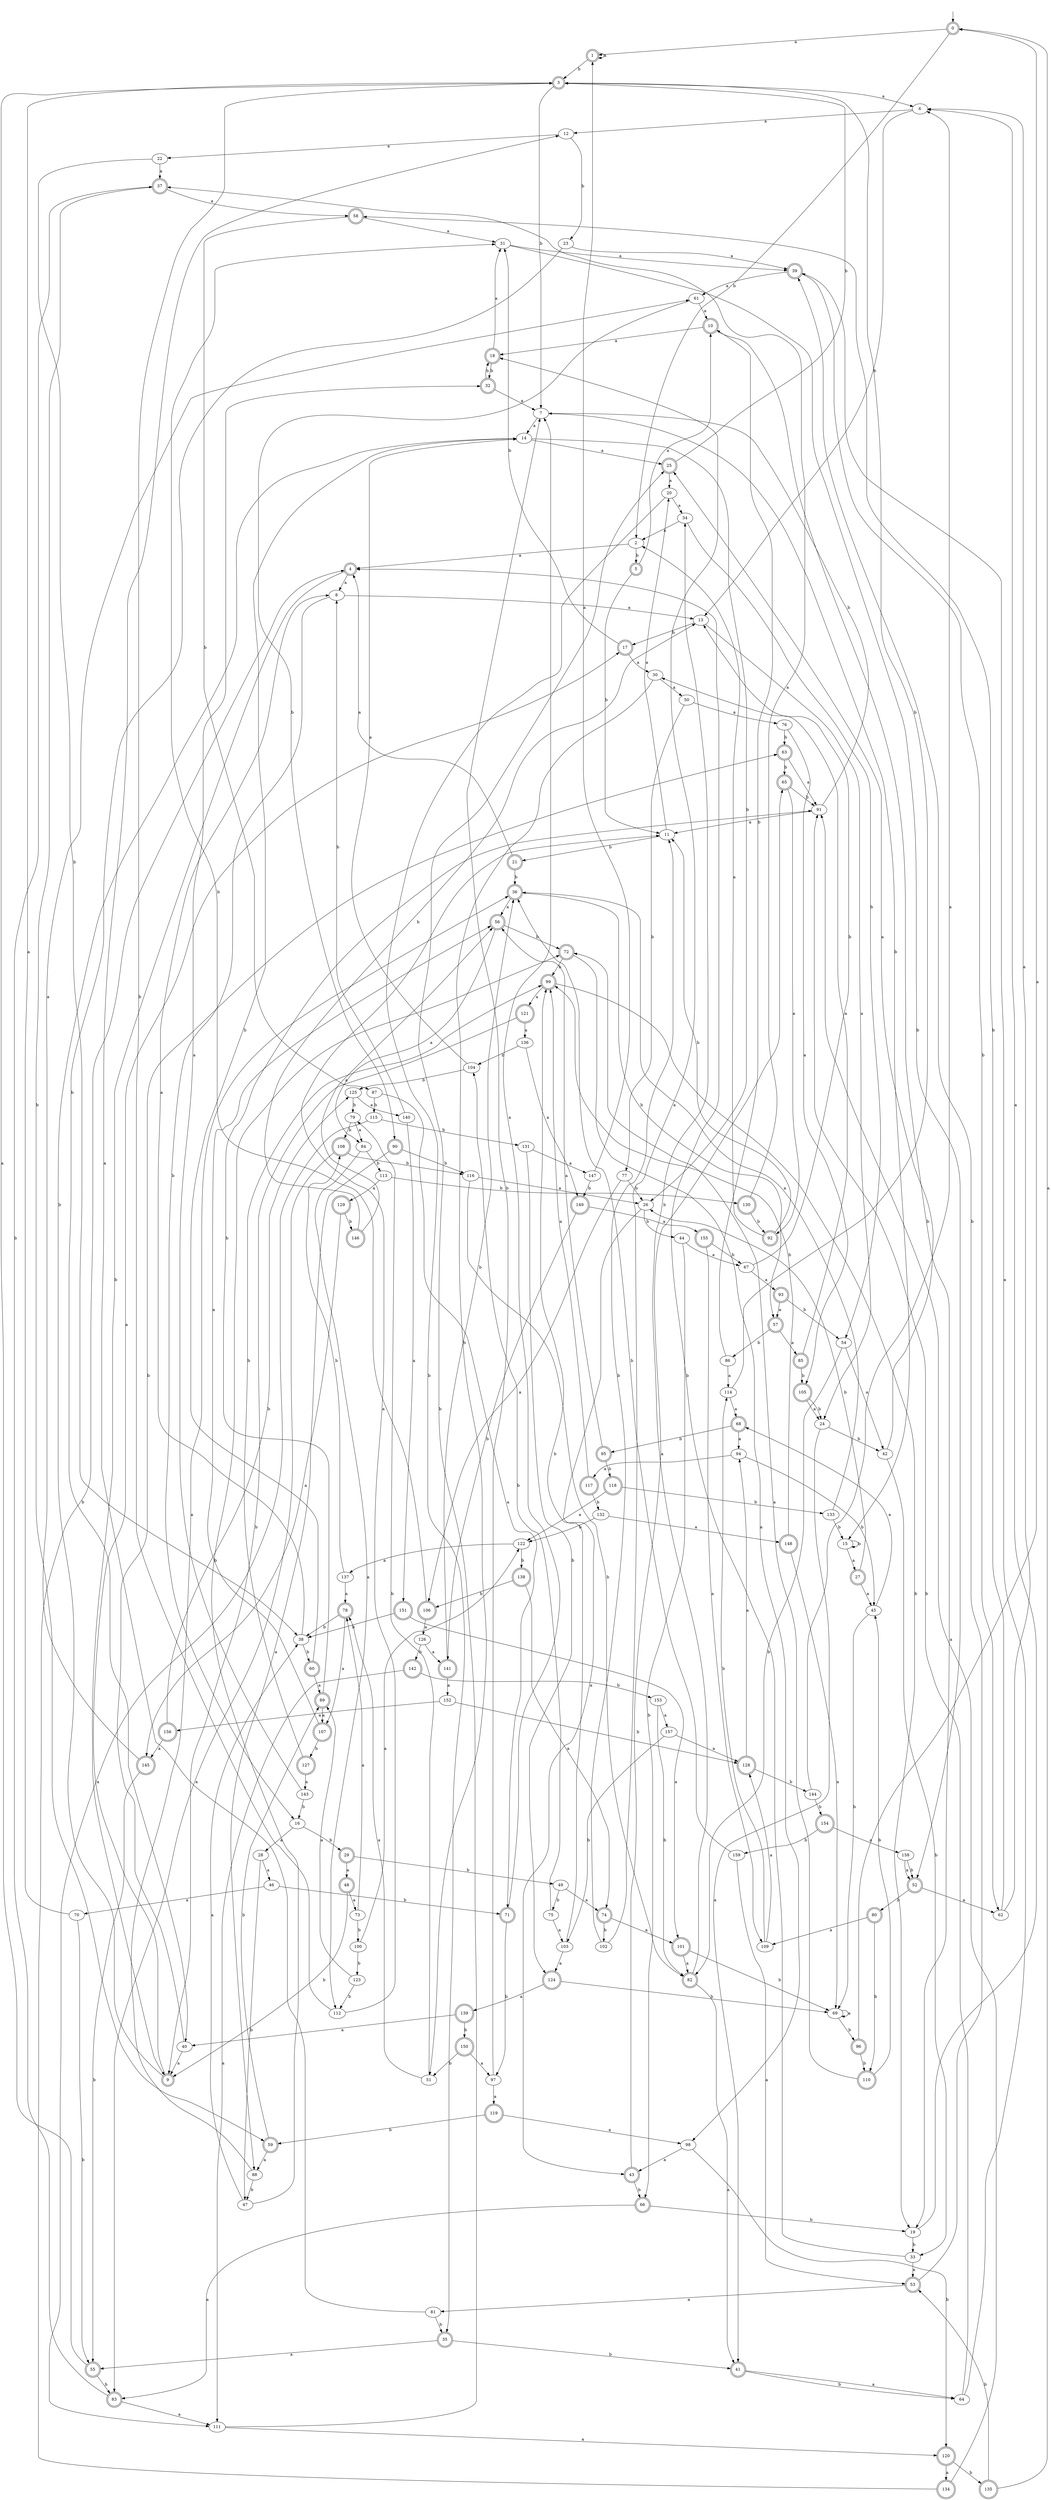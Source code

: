 digraph RandomDFA {
  __start0 [label="", shape=none];
  __start0 -> 0 [label=""];
  0 [shape=circle] [shape=doublecircle]
  0 -> 1 [label="a"]
  0 -> 2 [label="b"]
  1 [shape=doublecircle]
  1 -> 1 [label="a"]
  1 -> 3 [label="b"]
  2
  2 -> 4 [label="a"]
  2 -> 5 [label="b"]
  3 [shape=doublecircle]
  3 -> 6 [label="a"]
  3 -> 7 [label="b"]
  4 [shape=doublecircle]
  4 -> 8 [label="a"]
  4 -> 9 [label="b"]
  5 [shape=doublecircle]
  5 -> 10 [label="a"]
  5 -> 11 [label="b"]
  6
  6 -> 12 [label="a"]
  6 -> 13 [label="b"]
  7
  7 -> 14 [label="a"]
  7 -> 15 [label="b"]
  8
  8 -> 13 [label="a"]
  8 -> 16 [label="b"]
  9 [shape=doublecircle]
  9 -> 17 [label="a"]
  9 -> 14 [label="b"]
  10 [shape=doublecircle]
  10 -> 18 [label="a"]
  10 -> 19 [label="b"]
  11
  11 -> 20 [label="a"]
  11 -> 21 [label="b"]
  12
  12 -> 22 [label="a"]
  12 -> 23 [label="b"]
  13
  13 -> 24 [label="a"]
  13 -> 17 [label="b"]
  14
  14 -> 25 [label="a"]
  14 -> 26 [label="b"]
  15
  15 -> 27 [label="a"]
  15 -> 15 [label="b"]
  16
  16 -> 28 [label="a"]
  16 -> 29 [label="b"]
  17 [shape=doublecircle]
  17 -> 30 [label="a"]
  17 -> 31 [label="b"]
  18 [shape=doublecircle]
  18 -> 31 [label="a"]
  18 -> 32 [label="b"]
  19
  19 -> 6 [label="a"]
  19 -> 33 [label="b"]
  20
  20 -> 34 [label="a"]
  20 -> 35 [label="b"]
  21 [shape=doublecircle]
  21 -> 4 [label="a"]
  21 -> 36 [label="b"]
  22
  22 -> 37 [label="a"]
  22 -> 38 [label="b"]
  23
  23 -> 39 [label="a"]
  23 -> 40 [label="b"]
  24
  24 -> 41 [label="a"]
  24 -> 42 [label="b"]
  25 [shape=doublecircle]
  25 -> 20 [label="a"]
  25 -> 3 [label="b"]
  26
  26 -> 43 [label="a"]
  26 -> 44 [label="b"]
  27 [shape=doublecircle]
  27 -> 45 [label="a"]
  27 -> 26 [label="b"]
  28
  28 -> 46 [label="a"]
  28 -> 47 [label="b"]
  29 [shape=doublecircle]
  29 -> 48 [label="a"]
  29 -> 49 [label="b"]
  30
  30 -> 50 [label="a"]
  30 -> 51 [label="b"]
  31
  31 -> 39 [label="a"]
  31 -> 52 [label="b"]
  32 [shape=doublecircle]
  32 -> 7 [label="a"]
  32 -> 18 [label="b"]
  33
  33 -> 53 [label="a"]
  33 -> 4 [label="b"]
  34
  34 -> 2 [label="a"]
  34 -> 54 [label="b"]
  35 [shape=doublecircle]
  35 -> 55 [label="a"]
  35 -> 41 [label="b"]
  36 [shape=doublecircle]
  36 -> 56 [label="a"]
  36 -> 57 [label="b"]
  37 [shape=doublecircle]
  37 -> 58 [label="a"]
  37 -> 59 [label="b"]
  38
  38 -> 8 [label="a"]
  38 -> 60 [label="b"]
  39 [shape=doublecircle]
  39 -> 61 [label="a"]
  39 -> 62 [label="b"]
  40
  40 -> 9 [label="a"]
  40 -> 63 [label="b"]
  41 [shape=doublecircle]
  41 -> 64 [label="a"]
  41 -> 64 [label="b"]
  42
  42 -> 25 [label="a"]
  42 -> 33 [label="b"]
  43 [shape=doublecircle]
  43 -> 65 [label="a"]
  43 -> 66 [label="b"]
  44
  44 -> 67 [label="a"]
  44 -> 66 [label="b"]
  45
  45 -> 68 [label="a"]
  45 -> 69 [label="b"]
  46
  46 -> 70 [label="a"]
  46 -> 71 [label="b"]
  47
  47 -> 38 [label="a"]
  47 -> 72 [label="b"]
  48 [shape=doublecircle]
  48 -> 73 [label="a"]
  48 -> 9 [label="b"]
  49
  49 -> 74 [label="a"]
  49 -> 75 [label="b"]
  50
  50 -> 76 [label="a"]
  50 -> 77 [label="b"]
  51
  51 -> 78 [label="a"]
  51 -> 79 [label="b"]
  52 [shape=doublecircle]
  52 -> 62 [label="a"]
  52 -> 80 [label="b"]
  53 [shape=doublecircle]
  53 -> 81 [label="a"]
  53 -> 39 [label="b"]
  54
  54 -> 42 [label="a"]
  54 -> 82 [label="b"]
  55 [shape=doublecircle]
  55 -> 3 [label="a"]
  55 -> 83 [label="b"]
  56 [shape=doublecircle]
  56 -> 84 [label="a"]
  56 -> 72 [label="b"]
  57 [shape=doublecircle]
  57 -> 85 [label="a"]
  57 -> 86 [label="b"]
  58 [shape=doublecircle]
  58 -> 31 [label="a"]
  58 -> 87 [label="b"]
  59 [shape=doublecircle]
  59 -> 88 [label="a"]
  59 -> 89 [label="b"]
  60 [shape=doublecircle]
  60 -> 89 [label="a"]
  60 -> 14 [label="b"]
  61
  61 -> 10 [label="a"]
  61 -> 90 [label="b"]
  62
  62 -> 6 [label="a"]
  62 -> 58 [label="b"]
  63 [shape=doublecircle]
  63 -> 91 [label="a"]
  63 -> 65 [label="b"]
  64
  64 -> 39 [label="a"]
  64 -> 91 [label="b"]
  65 [shape=doublecircle]
  65 -> 92 [label="a"]
  65 -> 91 [label="b"]
  66 [shape=doublecircle]
  66 -> 83 [label="a"]
  66 -> 19 [label="b"]
  67
  67 -> 93 [label="a"]
  67 -> 13 [label="b"]
  68 [shape=doublecircle]
  68 -> 94 [label="a"]
  68 -> 95 [label="b"]
  69
  69 -> 69 [label="a"]
  69 -> 96 [label="b"]
  70
  70 -> 3 [label="a"]
  70 -> 55 [label="b"]
  71 [shape=doublecircle]
  71 -> 7 [label="a"]
  71 -> 97 [label="b"]
  72 [shape=doublecircle]
  72 -> 98 [label="a"]
  72 -> 99 [label="b"]
  73
  73 -> 78 [label="a"]
  73 -> 100 [label="b"]
  74 [shape=doublecircle]
  74 -> 101 [label="a"]
  74 -> 102 [label="b"]
  75
  75 -> 103 [label="a"]
  75 -> 104 [label="b"]
  76
  76 -> 105 [label="a"]
  76 -> 63 [label="b"]
  77
  77 -> 106 [label="a"]
  77 -> 26 [label="b"]
  78 [shape=doublecircle]
  78 -> 107 [label="a"]
  78 -> 38 [label="b"]
  79
  79 -> 84 [label="a"]
  79 -> 108 [label="b"]
  80 [shape=doublecircle]
  80 -> 109 [label="a"]
  80 -> 110 [label="b"]
  81
  81 -> 12 [label="a"]
  81 -> 35 [label="b"]
  82 [shape=doublecircle]
  82 -> 41 [label="a"]
  82 -> 34 [label="b"]
  83 [shape=doublecircle]
  83 -> 111 [label="a"]
  83 -> 37 [label="b"]
  84
  84 -> 112 [label="a"]
  84 -> 113 [label="b"]
  85 [shape=doublecircle]
  85 -> 30 [label="a"]
  85 -> 105 [label="b"]
  86
  86 -> 114 [label="a"]
  86 -> 10 [label="b"]
  87
  87 -> 71 [label="a"]
  87 -> 115 [label="b"]
  88
  88 -> 36 [label="a"]
  88 -> 47 [label="b"]
  89 [shape=doublecircle]
  89 -> 107 [label="a"]
  89 -> 91 [label="b"]
  90 [shape=doublecircle]
  90 -> 88 [label="a"]
  90 -> 116 [label="b"]
  91
  91 -> 11 [label="a"]
  91 -> 7 [label="b"]
  92 [shape=doublecircle]
  92 -> 2 [label="a"]
  92 -> 11 [label="b"]
  93 [shape=doublecircle]
  93 -> 57 [label="a"]
  93 -> 54 [label="b"]
  94
  94 -> 117 [label="a"]
  94 -> 45 [label="b"]
  95 [shape=doublecircle]
  95 -> 56 [label="a"]
  95 -> 118 [label="b"]
  96 [shape=doublecircle]
  96 -> 0 [label="a"]
  96 -> 110 [label="b"]
  97
  97 -> 119 [label="a"]
  97 -> 7 [label="b"]
  98
  98 -> 43 [label="a"]
  98 -> 120 [label="b"]
  99 [shape=doublecircle]
  99 -> 121 [label="a"]
  99 -> 19 [label="b"]
  100
  100 -> 122 [label="a"]
  100 -> 123 [label="b"]
  101 [shape=doublecircle]
  101 -> 82 [label="a"]
  101 -> 69 [label="b"]
  102
  102 -> 18 [label="a"]
  102 -> 11 [label="b"]
  103
  103 -> 124 [label="a"]
  103 -> 99 [label="b"]
  104
  104 -> 14 [label="a"]
  104 -> 125 [label="b"]
  105 [shape=doublecircle]
  105 -> 24 [label="a"]
  105 -> 24 [label="b"]
  106 [shape=doublecircle]
  106 -> 126 [label="a"]
  106 -> 31 [label="b"]
  107 [shape=doublecircle]
  107 -> 56 [label="a"]
  107 -> 127 [label="b"]
  108 [shape=doublecircle]
  108 -> 83 [label="a"]
  108 -> 116 [label="b"]
  109
  109 -> 128 [label="a"]
  109 -> 114 [label="b"]
  110 [shape=doublecircle]
  110 -> 72 [label="a"]
  110 -> 45 [label="b"]
  111
  111 -> 120 [label="a"]
  111 -> 25 [label="b"]
  112
  112 -> 11 [label="a"]
  112 -> 3 [label="b"]
  113
  113 -> 129 [label="a"]
  113 -> 130 [label="b"]
  114
  114 -> 68 [label="a"]
  114 -> 3 [label="b"]
  115
  115 -> 111 [label="a"]
  115 -> 131 [label="b"]
  116
  116 -> 26 [label="a"]
  116 -> 82 [label="b"]
  117 [shape=doublecircle]
  117 -> 99 [label="a"]
  117 -> 132 [label="b"]
  118 [shape=doublecircle]
  118 -> 122 [label="a"]
  118 -> 133 [label="b"]
  119 [shape=doublecircle]
  119 -> 98 [label="a"]
  119 -> 59 [label="b"]
  120 [shape=doublecircle]
  120 -> 134 [label="a"]
  120 -> 135 [label="b"]
  121 [shape=doublecircle]
  121 -> 136 [label="a"]
  121 -> 9 [label="b"]
  122
  122 -> 137 [label="a"]
  122 -> 138 [label="b"]
  123
  123 -> 89 [label="a"]
  123 -> 112 [label="b"]
  124 [shape=doublecircle]
  124 -> 139 [label="a"]
  124 -> 69 [label="b"]
  125
  125 -> 140 [label="a"]
  125 -> 79 [label="b"]
  126
  126 -> 141 [label="a"]
  126 -> 142 [label="b"]
  127 [shape=doublecircle]
  127 -> 143 [label="a"]
  127 -> 99 [label="b"]
  128 [shape=doublecircle]
  128 -> 94 [label="a"]
  128 -> 144 [label="b"]
  129 [shape=doublecircle]
  129 -> 145 [label="a"]
  129 -> 146 [label="b"]
  130 [shape=doublecircle]
  130 -> 37 [label="a"]
  130 -> 92 [label="b"]
  131
  131 -> 147 [label="a"]
  131 -> 124 [label="b"]
  132
  132 -> 148 [label="a"]
  132 -> 122 [label="b"]
  133
  133 -> 36 [label="a"]
  133 -> 15 [label="b"]
  134 [shape=doublecircle]
  134 -> 91 [label="a"]
  134 -> 4 [label="b"]
  135 [shape=doublecircle]
  135 -> 0 [label="a"]
  135 -> 53 [label="b"]
  136
  136 -> 149 [label="a"]
  136 -> 104 [label="b"]
  137
  137 -> 78 [label="a"]
  137 -> 108 [label="b"]
  138 [shape=doublecircle]
  138 -> 74 [label="a"]
  138 -> 106 [label="b"]
  139 [shape=doublecircle]
  139 -> 40 [label="a"]
  139 -> 150 [label="b"]
  140
  140 -> 151 [label="a"]
  140 -> 8 [label="b"]
  141 [shape=doublecircle]
  141 -> 152 [label="a"]
  141 -> 36 [label="b"]
  142 [shape=doublecircle]
  142 -> 111 [label="a"]
  142 -> 153 [label="b"]
  143
  143 -> 32 [label="a"]
  143 -> 16 [label="b"]
  144
  144 -> 6 [label="a"]
  144 -> 154 [label="b"]
  145 [shape=doublecircle]
  145 -> 61 [label="a"]
  145 -> 55 [label="b"]
  146 [shape=doublecircle]
  146 -> 56 [label="a"]
  146 -> 13 [label="b"]
  147
  147 -> 1 [label="a"]
  147 -> 149 [label="b"]
  148 [shape=doublecircle]
  148 -> 69 [label="a"]
  148 -> 99 [label="b"]
  149 [shape=doublecircle]
  149 -> 155 [label="a"]
  149 -> 141 [label="b"]
  150 [shape=doublecircle]
  150 -> 97 [label="a"]
  150 -> 51 [label="b"]
  151 [shape=doublecircle]
  151 -> 101 [label="a"]
  151 -> 38 [label="b"]
  152
  152 -> 156 [label="a"]
  152 -> 128 [label="b"]
  153
  153 -> 157 [label="a"]
  153 -> 82 [label="b"]
  154 [shape=doublecircle]
  154 -> 158 [label="a"]
  154 -> 159 [label="b"]
  155 [shape=doublecircle]
  155 -> 109 [label="a"]
  155 -> 67 [label="b"]
  156 [shape=doublecircle]
  156 -> 145 [label="a"]
  156 -> 125 [label="b"]
  157
  157 -> 128 [label="a"]
  157 -> 103 [label="b"]
  158
  158 -> 52 [label="a"]
  158 -> 52 [label="b"]
  159
  159 -> 53 [label="a"]
  159 -> 36 [label="b"]
}
